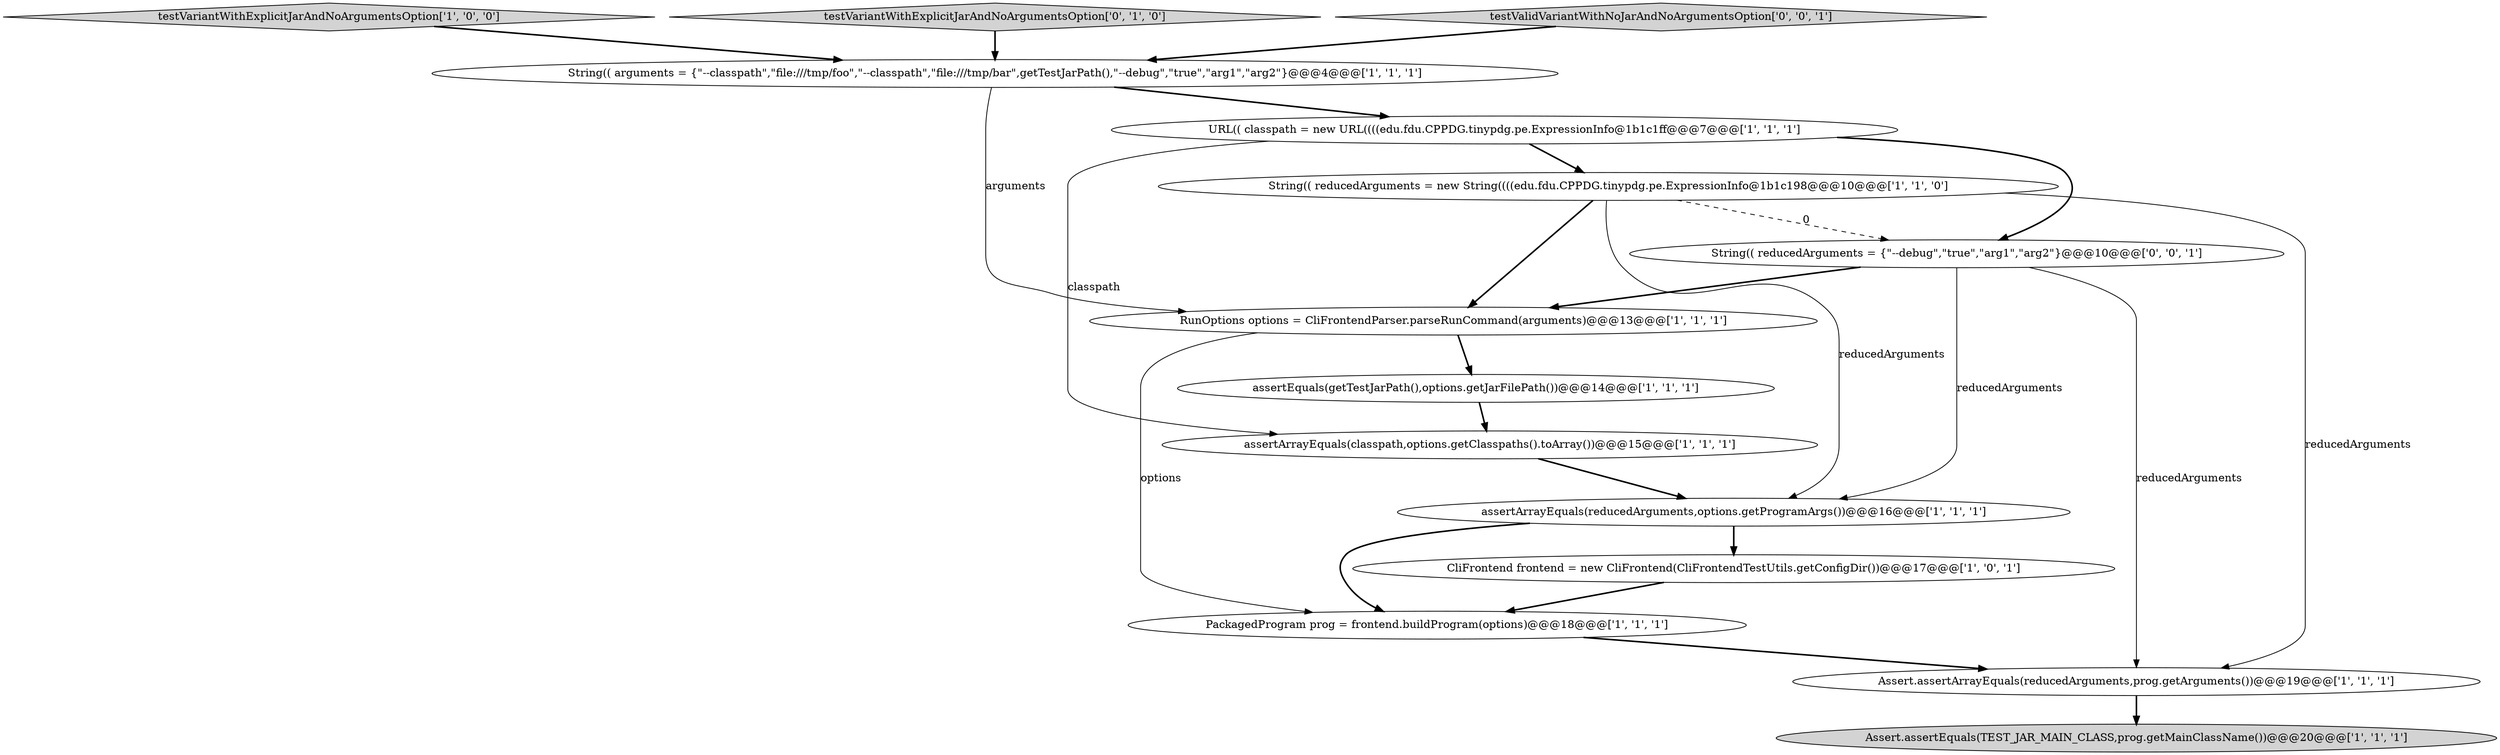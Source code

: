digraph {
2 [style = filled, label = "Assert.assertArrayEquals(reducedArguments,prog.getArguments())@@@19@@@['1', '1', '1']", fillcolor = white, shape = ellipse image = "AAA0AAABBB1BBB"];
14 [style = filled, label = "String(( reducedArguments = {\"--debug\",\"true\",\"arg1\",\"arg2\"}@@@10@@@['0', '0', '1']", fillcolor = white, shape = ellipse image = "AAA0AAABBB3BBB"];
8 [style = filled, label = "RunOptions options = CliFrontendParser.parseRunCommand(arguments)@@@13@@@['1', '1', '1']", fillcolor = white, shape = ellipse image = "AAA0AAABBB1BBB"];
5 [style = filled, label = "String(( arguments = {\"--classpath\",\"file:///tmp/foo\",\"--classpath\",\"file:///tmp/bar\",getTestJarPath(),\"--debug\",\"true\",\"arg1\",\"arg2\"}@@@4@@@['1', '1', '1']", fillcolor = white, shape = ellipse image = "AAA0AAABBB1BBB"];
7 [style = filled, label = "assertEquals(getTestJarPath(),options.getJarFilePath())@@@14@@@['1', '1', '1']", fillcolor = white, shape = ellipse image = "AAA0AAABBB1BBB"];
3 [style = filled, label = "URL(( classpath = new URL((((edu.fdu.CPPDG.tinypdg.pe.ExpressionInfo@1b1c1ff@@@7@@@['1', '1', '1']", fillcolor = white, shape = ellipse image = "AAA0AAABBB1BBB"];
1 [style = filled, label = "PackagedProgram prog = frontend.buildProgram(options)@@@18@@@['1', '1', '1']", fillcolor = white, shape = ellipse image = "AAA0AAABBB1BBB"];
9 [style = filled, label = "assertArrayEquals(classpath,options.getClasspaths().toArray())@@@15@@@['1', '1', '1']", fillcolor = white, shape = ellipse image = "AAA0AAABBB1BBB"];
4 [style = filled, label = "testVariantWithExplicitJarAndNoArgumentsOption['1', '0', '0']", fillcolor = lightgray, shape = diamond image = "AAA0AAABBB1BBB"];
0 [style = filled, label = "assertArrayEquals(reducedArguments,options.getProgramArgs())@@@16@@@['1', '1', '1']", fillcolor = white, shape = ellipse image = "AAA0AAABBB1BBB"];
11 [style = filled, label = "Assert.assertEquals(TEST_JAR_MAIN_CLASS,prog.getMainClassName())@@@20@@@['1', '1', '1']", fillcolor = lightgray, shape = ellipse image = "AAA0AAABBB1BBB"];
12 [style = filled, label = "testVariantWithExplicitJarAndNoArgumentsOption['0', '1', '0']", fillcolor = lightgray, shape = diamond image = "AAA0AAABBB2BBB"];
6 [style = filled, label = "String(( reducedArguments = new String((((edu.fdu.CPPDG.tinypdg.pe.ExpressionInfo@1b1c198@@@10@@@['1', '1', '0']", fillcolor = white, shape = ellipse image = "AAA0AAABBB1BBB"];
10 [style = filled, label = "CliFrontend frontend = new CliFrontend(CliFrontendTestUtils.getConfigDir())@@@17@@@['1', '0', '1']", fillcolor = white, shape = ellipse image = "AAA0AAABBB1BBB"];
13 [style = filled, label = "testValidVariantWithNoJarAndNoArgumentsOption['0', '0', '1']", fillcolor = lightgray, shape = diamond image = "AAA0AAABBB3BBB"];
5->3 [style = bold, label=""];
9->0 [style = bold, label=""];
12->5 [style = bold, label=""];
3->14 [style = bold, label=""];
14->0 [style = solid, label="reducedArguments"];
5->8 [style = solid, label="arguments"];
3->6 [style = bold, label=""];
6->14 [style = dashed, label="0"];
6->2 [style = solid, label="reducedArguments"];
8->7 [style = bold, label=""];
6->0 [style = solid, label="reducedArguments"];
7->9 [style = bold, label=""];
0->10 [style = bold, label=""];
14->2 [style = solid, label="reducedArguments"];
0->1 [style = bold, label=""];
6->8 [style = bold, label=""];
13->5 [style = bold, label=""];
1->2 [style = bold, label=""];
14->8 [style = bold, label=""];
8->1 [style = solid, label="options"];
10->1 [style = bold, label=""];
4->5 [style = bold, label=""];
2->11 [style = bold, label=""];
3->9 [style = solid, label="classpath"];
}
